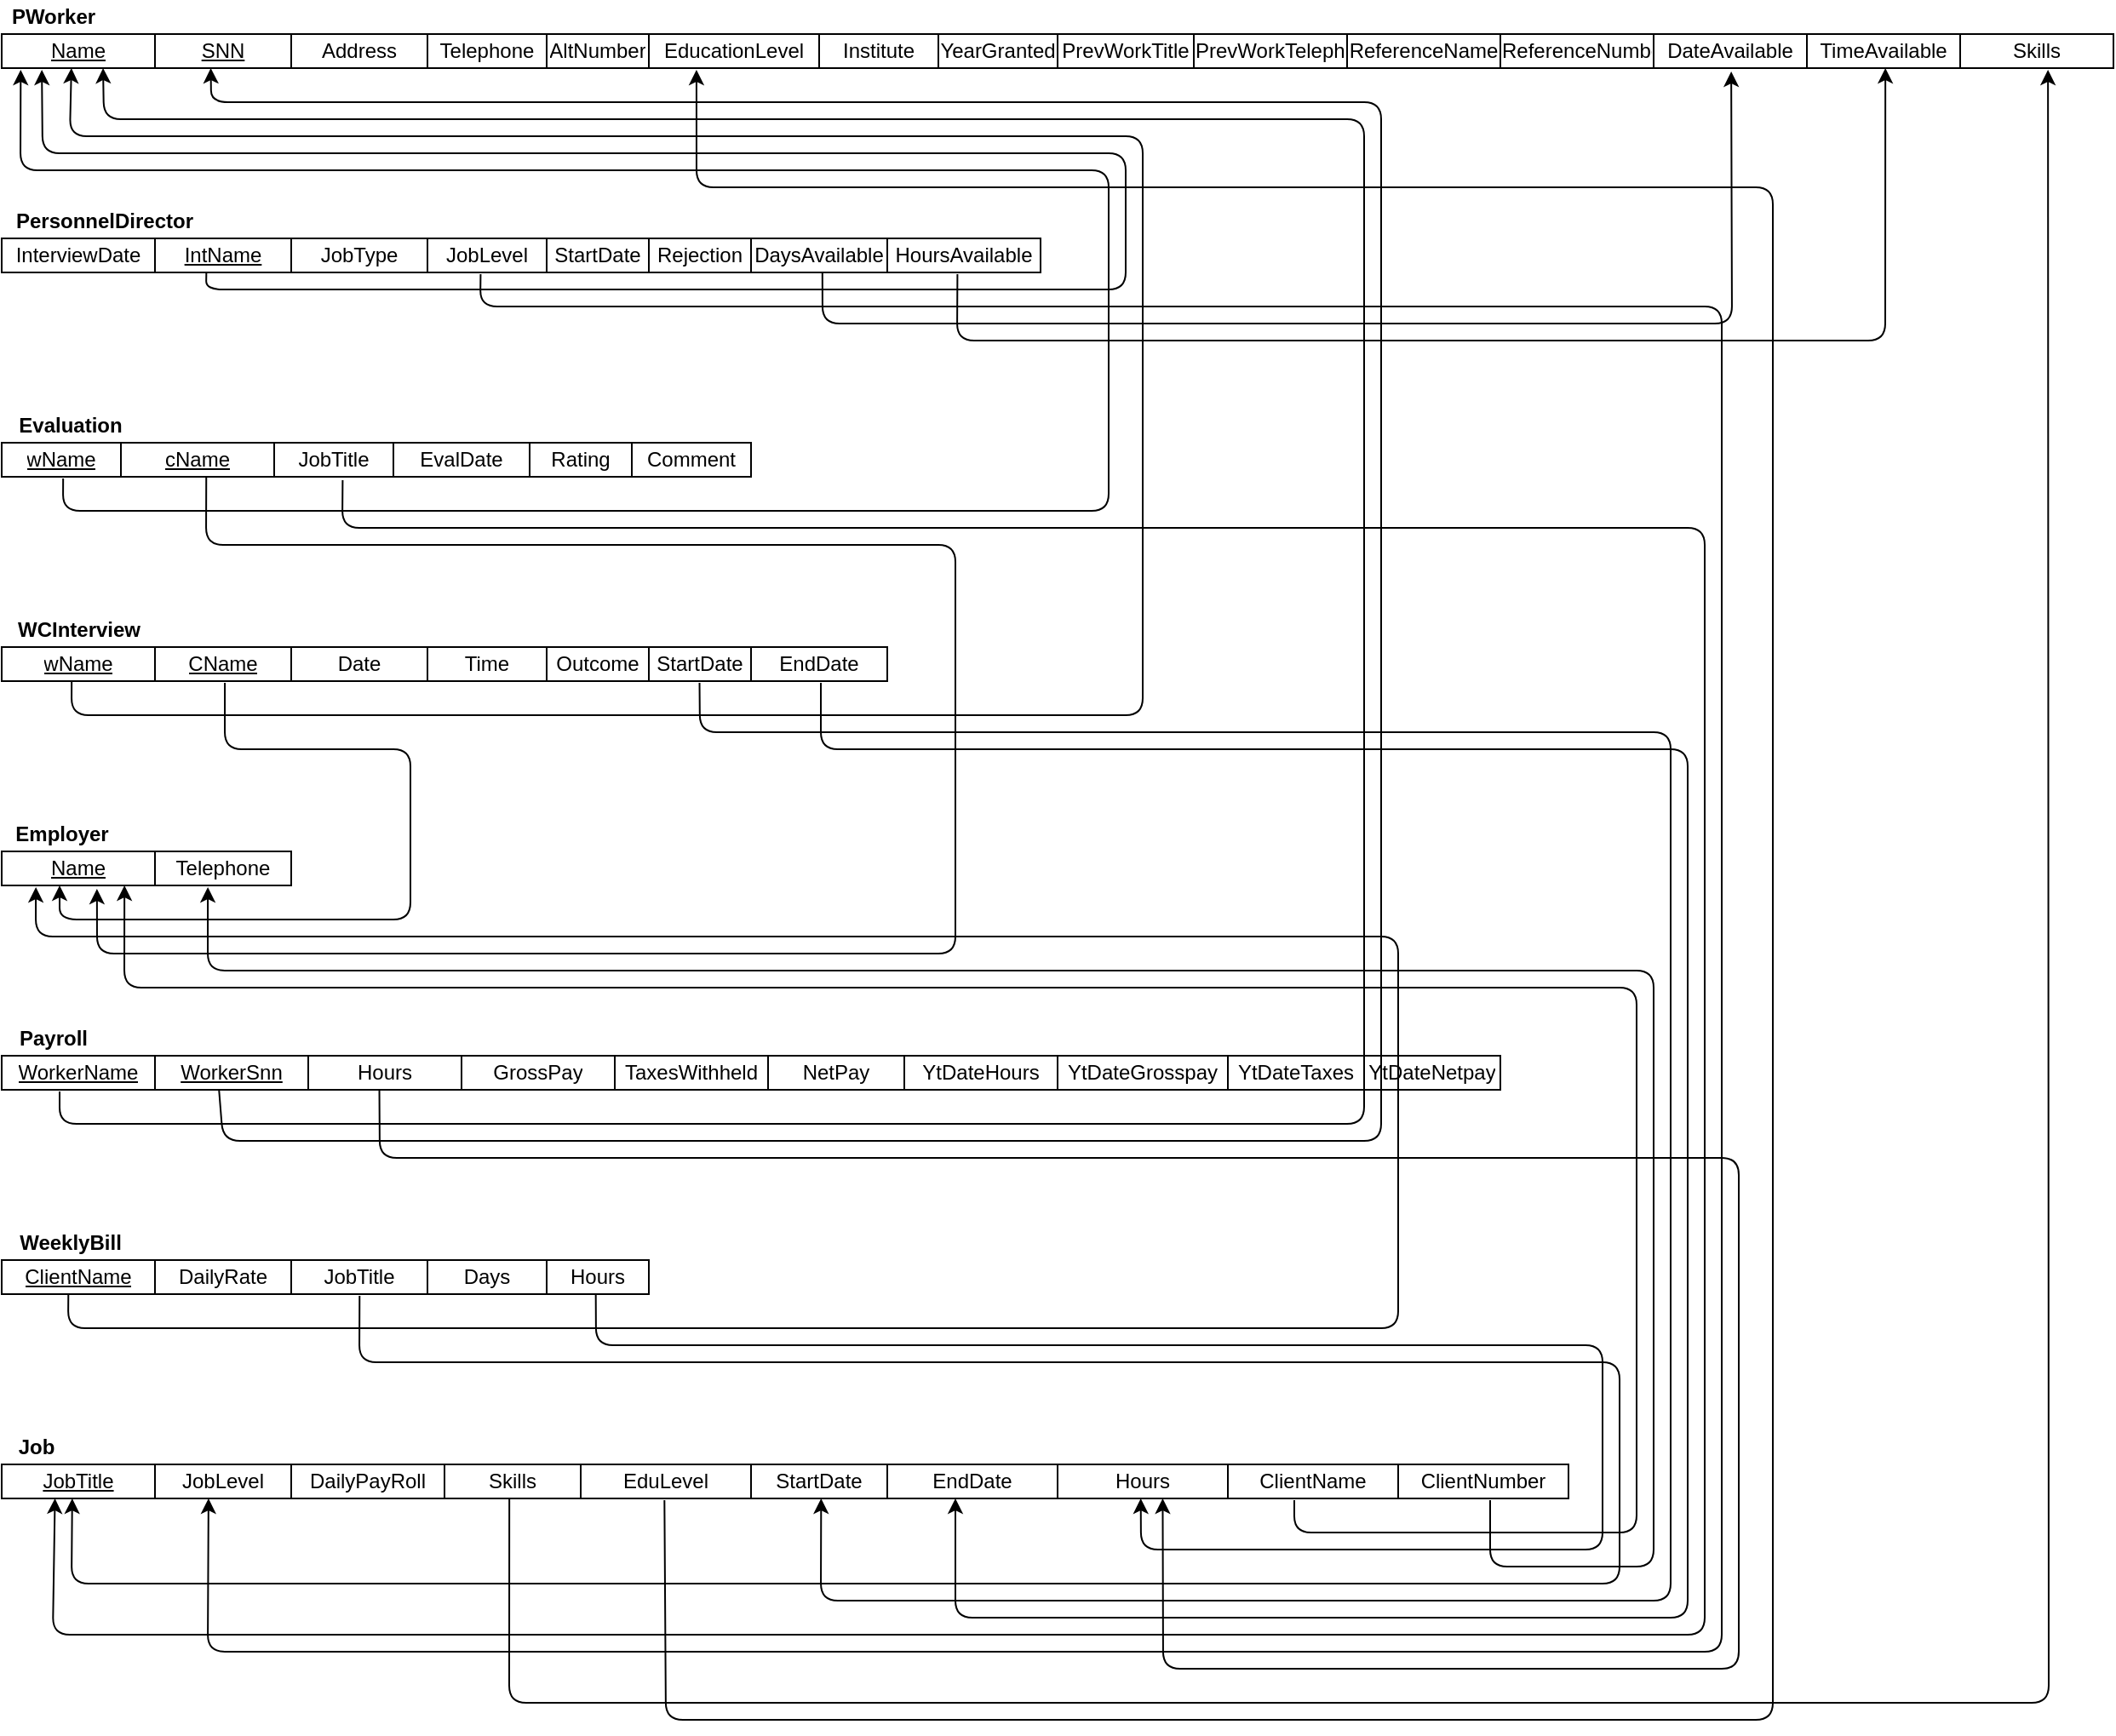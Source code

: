 <mxfile version="13.7.9" type="device"><diagram id="L5hkde3J71BKvoYtPWV_" name="Page-1"><mxGraphModel dx="1086" dy="846" grid="1" gridSize="10" guides="1" tooltips="1" connect="1" arrows="1" fold="1" page="1" pageScale="1" pageWidth="850" pageHeight="1100" math="0" shadow="0"><root><mxCell id="0"/><mxCell id="1" parent="0"/><mxCell id="-A7oI7S9qnTFjxZbA6Cp-208" value="&lt;b&gt;PersonnelDirector&lt;/b&gt;" style="text;html=1;resizable=0;autosize=1;align=center;verticalAlign=middle;points=[];fillColor=none;strokeColor=none;rounded=0;" parent="1" vertex="1"><mxGeometry y="140" width="120" height="20" as="geometry"/></mxCell><mxCell id="-A7oI7S9qnTFjxZbA6Cp-209" value="" style="shape=table;html=1;whiteSpace=wrap;startSize=0;container=1;collapsible=0;childLayout=tableLayout;" parent="1" vertex="1"><mxGeometry y="40" width="1240" height="20" as="geometry"/></mxCell><mxCell id="-A7oI7S9qnTFjxZbA6Cp-210" value="" style="shape=partialRectangle;html=1;whiteSpace=wrap;collapsible=0;dropTarget=0;pointerEvents=0;fillColor=none;top=0;left=0;bottom=0;right=0;points=[[0,0.5],[1,0.5]];portConstraint=eastwest;" parent="-A7oI7S9qnTFjxZbA6Cp-209" vertex="1"><mxGeometry width="1240" height="20" as="geometry"/></mxCell><mxCell id="-A7oI7S9qnTFjxZbA6Cp-211" value="&lt;u&gt;Name&lt;/u&gt;" style="shape=partialRectangle;html=1;whiteSpace=wrap;connectable=0;fillColor=none;top=0;left=0;bottom=0;right=0;overflow=hidden;" parent="-A7oI7S9qnTFjxZbA6Cp-210" vertex="1"><mxGeometry width="90" height="20" as="geometry"/></mxCell><mxCell id="-A7oI7S9qnTFjxZbA6Cp-212" value="&lt;u&gt;SNN&lt;/u&gt;" style="shape=partialRectangle;html=1;whiteSpace=wrap;connectable=0;fillColor=none;top=0;left=0;bottom=0;right=0;overflow=hidden;" parent="-A7oI7S9qnTFjxZbA6Cp-210" vertex="1"><mxGeometry x="90" width="80" height="20" as="geometry"/></mxCell><mxCell id="-A7oI7S9qnTFjxZbA6Cp-213" value="Address" style="shape=partialRectangle;html=1;whiteSpace=wrap;connectable=0;fillColor=none;top=0;left=0;bottom=0;right=0;overflow=hidden;" parent="-A7oI7S9qnTFjxZbA6Cp-210" vertex="1"><mxGeometry x="170" width="80" height="20" as="geometry"/></mxCell><mxCell id="-A7oI7S9qnTFjxZbA6Cp-214" value="Telephone" style="shape=partialRectangle;html=1;whiteSpace=wrap;connectable=0;fillColor=none;top=0;left=0;bottom=0;right=0;overflow=hidden;" parent="-A7oI7S9qnTFjxZbA6Cp-210" vertex="1"><mxGeometry x="250" width="70" height="20" as="geometry"/></mxCell><mxCell id="-A7oI7S9qnTFjxZbA6Cp-215" value="AltNumber" style="shape=partialRectangle;html=1;whiteSpace=wrap;connectable=0;fillColor=none;top=0;left=0;bottom=0;right=0;overflow=hidden;" parent="-A7oI7S9qnTFjxZbA6Cp-210" vertex="1"><mxGeometry x="320" width="60" height="20" as="geometry"/></mxCell><mxCell id="-A7oI7S9qnTFjxZbA6Cp-216" value="EducationLevel" style="shape=partialRectangle;html=1;whiteSpace=wrap;connectable=0;fillColor=none;top=0;left=0;bottom=0;right=0;overflow=hidden;" parent="-A7oI7S9qnTFjxZbA6Cp-210" vertex="1"><mxGeometry x="380" width="100" height="20" as="geometry"/></mxCell><mxCell id="-A7oI7S9qnTFjxZbA6Cp-217" value="Institute" style="shape=partialRectangle;html=1;whiteSpace=wrap;connectable=0;fillColor=none;top=0;left=0;bottom=0;right=0;overflow=hidden;" parent="-A7oI7S9qnTFjxZbA6Cp-210" vertex="1"><mxGeometry x="480" width="70" height="20" as="geometry"/></mxCell><mxCell id="-A7oI7S9qnTFjxZbA6Cp-218" value="YearGranted" style="shape=partialRectangle;html=1;whiteSpace=wrap;connectable=0;fillColor=none;top=0;left=0;bottom=0;right=0;overflow=hidden;" parent="-A7oI7S9qnTFjxZbA6Cp-210" vertex="1"><mxGeometry x="550" width="70" height="20" as="geometry"/></mxCell><mxCell id="-A7oI7S9qnTFjxZbA6Cp-254" value="PrevWorkTitle" style="shape=partialRectangle;html=1;whiteSpace=wrap;connectable=0;fillColor=none;top=0;left=0;bottom=0;right=0;overflow=hidden;" parent="-A7oI7S9qnTFjxZbA6Cp-210" vertex="1"><mxGeometry x="620" width="80" height="20" as="geometry"/></mxCell><mxCell id="-A7oI7S9qnTFjxZbA6Cp-253" value="PrevWorkTelephone" style="shape=partialRectangle;html=1;whiteSpace=wrap;connectable=0;fillColor=none;top=0;left=0;bottom=0;right=0;overflow=hidden;" parent="-A7oI7S9qnTFjxZbA6Cp-210" vertex="1"><mxGeometry x="700" width="90" height="20" as="geometry"/></mxCell><mxCell id="-A7oI7S9qnTFjxZbA6Cp-252" value="ReferenceName" style="shape=partialRectangle;html=1;whiteSpace=wrap;connectable=0;fillColor=none;top=0;left=0;bottom=0;right=0;overflow=hidden;" parent="-A7oI7S9qnTFjxZbA6Cp-210" vertex="1"><mxGeometry x="790" width="90" height="20" as="geometry"/></mxCell><mxCell id="-A7oI7S9qnTFjxZbA6Cp-251" value="ReferenceNumber" style="shape=partialRectangle;html=1;whiteSpace=wrap;connectable=0;fillColor=none;top=0;left=0;bottom=0;right=0;overflow=hidden;" parent="-A7oI7S9qnTFjxZbA6Cp-210" vertex="1"><mxGeometry x="880" width="90" height="20" as="geometry"/></mxCell><mxCell id="-A7oI7S9qnTFjxZbA6Cp-250" value="DateAvailable" style="shape=partialRectangle;html=1;whiteSpace=wrap;connectable=0;fillColor=none;top=0;left=0;bottom=0;right=0;overflow=hidden;" parent="-A7oI7S9qnTFjxZbA6Cp-210" vertex="1"><mxGeometry x="970" width="90" height="20" as="geometry"/></mxCell><mxCell id="-A7oI7S9qnTFjxZbA6Cp-249" value="TimeAvailable" style="shape=partialRectangle;html=1;whiteSpace=wrap;connectable=0;fillColor=none;top=0;left=0;bottom=0;right=0;overflow=hidden;" parent="-A7oI7S9qnTFjxZbA6Cp-210" vertex="1"><mxGeometry x="1060" width="90" height="20" as="geometry"/></mxCell><mxCell id="-A7oI7S9qnTFjxZbA6Cp-255" value="Skills" style="shape=partialRectangle;html=1;whiteSpace=wrap;connectable=0;fillColor=none;top=0;left=0;bottom=0;right=0;overflow=hidden;" parent="-A7oI7S9qnTFjxZbA6Cp-210" vertex="1"><mxGeometry x="1150" width="90" height="20" as="geometry"/></mxCell><mxCell id="-A7oI7S9qnTFjxZbA6Cp-256" value="PWorker" style="text;html=1;resizable=0;autosize=1;align=center;verticalAlign=middle;points=[];fillColor=none;strokeColor=none;rounded=0;fontStyle=1" parent="1" vertex="1"><mxGeometry y="20" width="60" height="20" as="geometry"/></mxCell><mxCell id="-A7oI7S9qnTFjxZbA6Cp-117" value="" style="shape=table;html=1;whiteSpace=wrap;startSize=0;container=1;collapsible=0;childLayout=tableLayout;" parent="1" vertex="1"><mxGeometry y="160" width="610" height="20" as="geometry"/></mxCell><mxCell id="-A7oI7S9qnTFjxZbA6Cp-118" value="" style="shape=partialRectangle;html=1;whiteSpace=wrap;collapsible=0;dropTarget=0;pointerEvents=0;fillColor=none;top=0;left=0;bottom=0;right=0;points=[[0,0.5],[1,0.5]];portConstraint=eastwest;" parent="-A7oI7S9qnTFjxZbA6Cp-117" vertex="1"><mxGeometry width="610" height="20" as="geometry"/></mxCell><mxCell id="-A7oI7S9qnTFjxZbA6Cp-119" value="InterviewDate" style="shape=partialRectangle;html=1;whiteSpace=wrap;connectable=0;fillColor=none;top=0;left=0;bottom=0;right=0;overflow=hidden;" parent="-A7oI7S9qnTFjxZbA6Cp-118" vertex="1"><mxGeometry width="90" height="20" as="geometry"/></mxCell><mxCell id="-A7oI7S9qnTFjxZbA6Cp-120" value="&lt;u&gt;IntName&lt;/u&gt;" style="shape=partialRectangle;html=1;whiteSpace=wrap;connectable=0;fillColor=none;top=0;left=0;bottom=0;right=0;overflow=hidden;" parent="-A7oI7S9qnTFjxZbA6Cp-118" vertex="1"><mxGeometry x="90" width="80" height="20" as="geometry"/></mxCell><mxCell id="-A7oI7S9qnTFjxZbA6Cp-121" value="JobType" style="shape=partialRectangle;html=1;whiteSpace=wrap;connectable=0;fillColor=none;top=0;left=0;bottom=0;right=0;overflow=hidden;" parent="-A7oI7S9qnTFjxZbA6Cp-118" vertex="1"><mxGeometry x="170" width="80" height="20" as="geometry"/></mxCell><mxCell id="-A7oI7S9qnTFjxZbA6Cp-122" value="JobLevel" style="shape=partialRectangle;html=1;whiteSpace=wrap;connectable=0;fillColor=none;top=0;left=0;bottom=0;right=0;overflow=hidden;" parent="-A7oI7S9qnTFjxZbA6Cp-118" vertex="1"><mxGeometry x="250" width="70" height="20" as="geometry"/></mxCell><mxCell id="-A7oI7S9qnTFjxZbA6Cp-123" value="StartDate" style="shape=partialRectangle;html=1;whiteSpace=wrap;connectable=0;fillColor=none;top=0;left=0;bottom=0;right=0;overflow=hidden;" parent="-A7oI7S9qnTFjxZbA6Cp-118" vertex="1"><mxGeometry x="320" width="60" height="20" as="geometry"/></mxCell><mxCell id="-A7oI7S9qnTFjxZbA6Cp-124" value="Rejection" style="shape=partialRectangle;html=1;whiteSpace=wrap;connectable=0;fillColor=none;top=0;left=0;bottom=0;right=0;overflow=hidden;" parent="-A7oI7S9qnTFjxZbA6Cp-118" vertex="1"><mxGeometry x="380" width="60" height="20" as="geometry"/></mxCell><mxCell id="-A7oI7S9qnTFjxZbA6Cp-125" value="DaysAvailable" style="shape=partialRectangle;html=1;whiteSpace=wrap;connectable=0;fillColor=none;top=0;left=0;bottom=0;right=0;overflow=hidden;" parent="-A7oI7S9qnTFjxZbA6Cp-118" vertex="1"><mxGeometry x="440" width="80" height="20" as="geometry"/></mxCell><mxCell id="-A7oI7S9qnTFjxZbA6Cp-126" value="HoursAvailable" style="shape=partialRectangle;html=1;whiteSpace=wrap;connectable=0;fillColor=none;top=0;left=0;bottom=0;right=0;overflow=hidden;" parent="-A7oI7S9qnTFjxZbA6Cp-118" vertex="1"><mxGeometry x="520" width="90" height="20" as="geometry"/></mxCell><mxCell id="-A7oI7S9qnTFjxZbA6Cp-229" value="" style="shape=table;html=1;whiteSpace=wrap;startSize=0;container=1;collapsible=0;childLayout=tableLayout;" parent="1" vertex="1"><mxGeometry y="400" width="520" height="20" as="geometry"/></mxCell><mxCell id="-A7oI7S9qnTFjxZbA6Cp-230" value="" style="shape=partialRectangle;html=1;whiteSpace=wrap;collapsible=0;dropTarget=0;pointerEvents=0;fillColor=none;top=0;left=0;bottom=0;right=0;points=[[0,0.5],[1,0.5]];portConstraint=eastwest;" parent="-A7oI7S9qnTFjxZbA6Cp-229" vertex="1"><mxGeometry width="520" height="20" as="geometry"/></mxCell><mxCell id="-A7oI7S9qnTFjxZbA6Cp-231" value="&lt;u&gt;wName&lt;/u&gt;" style="shape=partialRectangle;html=1;whiteSpace=wrap;connectable=0;fillColor=none;top=0;left=0;bottom=0;right=0;overflow=hidden;" parent="-A7oI7S9qnTFjxZbA6Cp-230" vertex="1"><mxGeometry width="90" height="20" as="geometry"/></mxCell><mxCell id="-A7oI7S9qnTFjxZbA6Cp-232" value="&lt;u&gt;CName&lt;/u&gt;" style="shape=partialRectangle;html=1;whiteSpace=wrap;connectable=0;fillColor=none;top=0;left=0;bottom=0;right=0;overflow=hidden;" parent="-A7oI7S9qnTFjxZbA6Cp-230" vertex="1"><mxGeometry x="90" width="80" height="20" as="geometry"/></mxCell><mxCell id="-A7oI7S9qnTFjxZbA6Cp-233" value="Date" style="shape=partialRectangle;html=1;whiteSpace=wrap;connectable=0;fillColor=none;top=0;left=0;bottom=0;right=0;overflow=hidden;" parent="-A7oI7S9qnTFjxZbA6Cp-230" vertex="1"><mxGeometry x="170" width="80" height="20" as="geometry"/></mxCell><mxCell id="-A7oI7S9qnTFjxZbA6Cp-234" value="Time" style="shape=partialRectangle;html=1;whiteSpace=wrap;connectable=0;fillColor=none;top=0;left=0;bottom=0;right=0;overflow=hidden;" parent="-A7oI7S9qnTFjxZbA6Cp-230" vertex="1"><mxGeometry x="250" width="70" height="20" as="geometry"/></mxCell><mxCell id="-A7oI7S9qnTFjxZbA6Cp-235" value="Outcome" style="shape=partialRectangle;html=1;whiteSpace=wrap;connectable=0;fillColor=none;top=0;left=0;bottom=0;right=0;overflow=hidden;" parent="-A7oI7S9qnTFjxZbA6Cp-230" vertex="1"><mxGeometry x="320" width="60" height="20" as="geometry"/></mxCell><mxCell id="-A7oI7S9qnTFjxZbA6Cp-236" value="StartDate" style="shape=partialRectangle;html=1;whiteSpace=wrap;connectable=0;fillColor=none;top=0;left=0;bottom=0;right=0;overflow=hidden;" parent="-A7oI7S9qnTFjxZbA6Cp-230" vertex="1"><mxGeometry x="380" width="60" height="20" as="geometry"/></mxCell><mxCell id="-A7oI7S9qnTFjxZbA6Cp-237" value="EndDate" style="shape=partialRectangle;html=1;whiteSpace=wrap;connectable=0;fillColor=none;top=0;left=0;bottom=0;right=0;overflow=hidden;" parent="-A7oI7S9qnTFjxZbA6Cp-230" vertex="1"><mxGeometry x="440" width="80" height="20" as="geometry"/></mxCell><mxCell id="-A7oI7S9qnTFjxZbA6Cp-219" value="" style="shape=table;html=1;whiteSpace=wrap;startSize=0;container=1;collapsible=0;childLayout=tableLayout;" parent="1" vertex="1"><mxGeometry y="520" width="170" height="20" as="geometry"/></mxCell><mxCell id="-A7oI7S9qnTFjxZbA6Cp-220" value="" style="shape=partialRectangle;html=1;whiteSpace=wrap;collapsible=0;dropTarget=0;pointerEvents=0;fillColor=none;top=0;left=0;bottom=0;right=0;points=[[0,0.5],[1,0.5]];portConstraint=eastwest;" parent="-A7oI7S9qnTFjxZbA6Cp-219" vertex="1"><mxGeometry width="170" height="20" as="geometry"/></mxCell><mxCell id="-A7oI7S9qnTFjxZbA6Cp-221" value="&lt;u&gt;Name&lt;/u&gt;" style="shape=partialRectangle;html=1;whiteSpace=wrap;connectable=0;fillColor=none;top=0;left=0;bottom=0;right=0;overflow=hidden;" parent="-A7oI7S9qnTFjxZbA6Cp-220" vertex="1"><mxGeometry width="90" height="20" as="geometry"/></mxCell><mxCell id="-A7oI7S9qnTFjxZbA6Cp-222" value="Telephone" style="shape=partialRectangle;html=1;whiteSpace=wrap;connectable=0;fillColor=none;top=0;left=0;bottom=0;right=0;overflow=hidden;" parent="-A7oI7S9qnTFjxZbA6Cp-220" vertex="1"><mxGeometry x="90" width="80" height="20" as="geometry"/></mxCell><mxCell id="-A7oI7S9qnTFjxZbA6Cp-267" value="" style="shape=table;html=1;whiteSpace=wrap;startSize=0;container=1;collapsible=0;childLayout=tableLayout;" parent="1" vertex="1"><mxGeometry y="760" width="380" height="20" as="geometry"/></mxCell><mxCell id="-A7oI7S9qnTFjxZbA6Cp-268" value="" style="shape=partialRectangle;html=1;whiteSpace=wrap;collapsible=0;dropTarget=0;pointerEvents=0;fillColor=none;top=0;left=0;bottom=0;right=0;points=[[0,0.5],[1,0.5]];portConstraint=eastwest;" parent="-A7oI7S9qnTFjxZbA6Cp-267" vertex="1"><mxGeometry width="380" height="20" as="geometry"/></mxCell><mxCell id="-A7oI7S9qnTFjxZbA6Cp-269" value="&lt;u&gt;ClientName&lt;/u&gt;" style="shape=partialRectangle;html=1;whiteSpace=wrap;connectable=0;fillColor=none;top=0;left=0;bottom=0;right=0;overflow=hidden;" parent="-A7oI7S9qnTFjxZbA6Cp-268" vertex="1"><mxGeometry width="90" height="20" as="geometry"/></mxCell><mxCell id="-A7oI7S9qnTFjxZbA6Cp-270" value="DailyRate" style="shape=partialRectangle;html=1;whiteSpace=wrap;connectable=0;fillColor=none;top=0;left=0;bottom=0;right=0;overflow=hidden;" parent="-A7oI7S9qnTFjxZbA6Cp-268" vertex="1"><mxGeometry x="90" width="80" height="20" as="geometry"/></mxCell><mxCell id="-A7oI7S9qnTFjxZbA6Cp-271" value="JobTitle" style="shape=partialRectangle;html=1;whiteSpace=wrap;connectable=0;fillColor=none;top=0;left=0;bottom=0;right=0;overflow=hidden;" parent="-A7oI7S9qnTFjxZbA6Cp-268" vertex="1"><mxGeometry x="170" width="80" height="20" as="geometry"/></mxCell><mxCell id="-A7oI7S9qnTFjxZbA6Cp-272" value="Days" style="shape=partialRectangle;html=1;whiteSpace=wrap;connectable=0;fillColor=none;top=0;left=0;bottom=0;right=0;overflow=hidden;" parent="-A7oI7S9qnTFjxZbA6Cp-268" vertex="1"><mxGeometry x="250" width="70" height="20" as="geometry"/></mxCell><mxCell id="-A7oI7S9qnTFjxZbA6Cp-273" value="Hours" style="shape=partialRectangle;html=1;whiteSpace=wrap;connectable=0;fillColor=none;top=0;left=0;bottom=0;right=0;overflow=hidden;" parent="-A7oI7S9qnTFjxZbA6Cp-268" vertex="1"><mxGeometry x="320" width="60" height="20" as="geometry"/></mxCell><mxCell id="-A7oI7S9qnTFjxZbA6Cp-239" value="" style="shape=table;html=1;whiteSpace=wrap;startSize=0;container=1;collapsible=0;childLayout=tableLayout;" parent="1" vertex="1"><mxGeometry y="280" width="440" height="20" as="geometry"/></mxCell><mxCell id="-A7oI7S9qnTFjxZbA6Cp-240" value="" style="shape=partialRectangle;html=1;whiteSpace=wrap;collapsible=0;dropTarget=0;pointerEvents=0;fillColor=none;top=0;left=0;bottom=0;right=0;points=[[0,0.5],[1,0.5]];portConstraint=eastwest;" parent="-A7oI7S9qnTFjxZbA6Cp-239" vertex="1"><mxGeometry width="440" height="20" as="geometry"/></mxCell><mxCell id="-A7oI7S9qnTFjxZbA6Cp-241" value="&lt;u&gt;wName&lt;/u&gt;" style="shape=partialRectangle;html=1;whiteSpace=wrap;connectable=0;fillColor=none;top=0;left=0;bottom=0;right=0;overflow=hidden;" parent="-A7oI7S9qnTFjxZbA6Cp-240" vertex="1"><mxGeometry width="70" height="20" as="geometry"/></mxCell><mxCell id="-A7oI7S9qnTFjxZbA6Cp-242" value="&lt;u&gt;cName&lt;/u&gt;" style="shape=partialRectangle;html=1;whiteSpace=wrap;connectable=0;fillColor=none;top=0;left=0;bottom=0;right=0;overflow=hidden;" parent="-A7oI7S9qnTFjxZbA6Cp-240" vertex="1"><mxGeometry x="70" width="90" height="20" as="geometry"/></mxCell><mxCell id="-A7oI7S9qnTFjxZbA6Cp-243" value="JobTitle" style="shape=partialRectangle;html=1;whiteSpace=wrap;connectable=0;fillColor=none;top=0;left=0;bottom=0;right=0;overflow=hidden;" parent="-A7oI7S9qnTFjxZbA6Cp-240" vertex="1"><mxGeometry x="160" width="70" height="20" as="geometry"/></mxCell><mxCell id="-A7oI7S9qnTFjxZbA6Cp-244" value="EvalDate" style="shape=partialRectangle;html=1;whiteSpace=wrap;connectable=0;fillColor=none;top=0;left=0;bottom=0;right=0;overflow=hidden;" parent="-A7oI7S9qnTFjxZbA6Cp-240" vertex="1"><mxGeometry x="230" width="80" height="20" as="geometry"/></mxCell><mxCell id="-A7oI7S9qnTFjxZbA6Cp-245" value="Rating" style="shape=partialRectangle;html=1;whiteSpace=wrap;connectable=0;fillColor=none;top=0;left=0;bottom=0;right=0;overflow=hidden;" parent="-A7oI7S9qnTFjxZbA6Cp-240" vertex="1"><mxGeometry x="310" width="60" height="20" as="geometry"/></mxCell><mxCell id="-A7oI7S9qnTFjxZbA6Cp-246" value="Comment" style="shape=partialRectangle;html=1;whiteSpace=wrap;connectable=0;fillColor=none;top=0;left=0;bottom=0;right=0;overflow=hidden;" parent="-A7oI7S9qnTFjxZbA6Cp-240" vertex="1"><mxGeometry x="370" width="70" height="20" as="geometry"/></mxCell><mxCell id="-A7oI7S9qnTFjxZbA6Cp-287" value="Evaluation" style="text;html=1;resizable=0;autosize=1;align=center;verticalAlign=middle;points=[];fillColor=none;strokeColor=none;rounded=0;fontStyle=1" parent="1" vertex="1"><mxGeometry y="260" width="80" height="20" as="geometry"/></mxCell><mxCell id="-A7oI7S9qnTFjxZbA6Cp-288" value="WCInterview" style="text;html=1;resizable=0;autosize=1;align=center;verticalAlign=middle;points=[];fillColor=none;strokeColor=none;rounded=0;fontStyle=1" parent="1" vertex="1"><mxGeometry y="380" width="90" height="20" as="geometry"/></mxCell><mxCell id="-A7oI7S9qnTFjxZbA6Cp-289" value="Employer" style="text;html=1;resizable=0;autosize=1;align=center;verticalAlign=middle;points=[];fillColor=none;strokeColor=none;rounded=0;fontStyle=1" parent="1" vertex="1"><mxGeometry y="500" width="70" height="20" as="geometry"/></mxCell><mxCell id="Zxlt9jPP6zTQ5ddhekvU-1" value="" style="shape=table;html=1;whiteSpace=wrap;startSize=0;container=1;collapsible=0;childLayout=tableLayout;" parent="1" vertex="1"><mxGeometry y="880" width="920" height="20" as="geometry"/></mxCell><mxCell id="Zxlt9jPP6zTQ5ddhekvU-2" value="" style="shape=partialRectangle;html=1;whiteSpace=wrap;collapsible=0;dropTarget=0;pointerEvents=0;fillColor=none;top=0;left=0;bottom=0;right=0;points=[[0,0.5],[1,0.5]];portConstraint=eastwest;" parent="Zxlt9jPP6zTQ5ddhekvU-1" vertex="1"><mxGeometry width="920" height="20" as="geometry"/></mxCell><mxCell id="Zxlt9jPP6zTQ5ddhekvU-3" value="&lt;u&gt;JobTitle&lt;/u&gt;" style="shape=partialRectangle;html=1;whiteSpace=wrap;connectable=0;fillColor=none;top=0;left=0;bottom=0;right=0;overflow=hidden;" parent="Zxlt9jPP6zTQ5ddhekvU-2" vertex="1"><mxGeometry width="90" height="20" as="geometry"/></mxCell><mxCell id="Zxlt9jPP6zTQ5ddhekvU-4" value="JobLevel" style="shape=partialRectangle;html=1;whiteSpace=wrap;connectable=0;fillColor=none;top=0;left=0;bottom=0;right=0;overflow=hidden;" parent="Zxlt9jPP6zTQ5ddhekvU-2" vertex="1"><mxGeometry x="90" width="80" height="20" as="geometry"/></mxCell><mxCell id="Zxlt9jPP6zTQ5ddhekvU-5" value="DailyPayRoll" style="shape=partialRectangle;html=1;whiteSpace=wrap;connectable=0;fillColor=none;top=0;left=0;bottom=0;right=0;overflow=hidden;" parent="Zxlt9jPP6zTQ5ddhekvU-2" vertex="1"><mxGeometry x="170" width="90" height="20" as="geometry"/></mxCell><mxCell id="Zxlt9jPP6zTQ5ddhekvU-6" value="Skills" style="shape=partialRectangle;html=1;whiteSpace=wrap;connectable=0;fillColor=none;top=0;left=0;bottom=0;right=0;overflow=hidden;" parent="Zxlt9jPP6zTQ5ddhekvU-2" vertex="1"><mxGeometry x="260" width="80" height="20" as="geometry"/></mxCell><mxCell id="Zxlt9jPP6zTQ5ddhekvU-7" value="EduLevel" style="shape=partialRectangle;html=1;whiteSpace=wrap;connectable=0;fillColor=none;top=0;left=0;bottom=0;right=0;overflow=hidden;" parent="Zxlt9jPP6zTQ5ddhekvU-2" vertex="1"><mxGeometry x="340" width="100" height="20" as="geometry"/></mxCell><mxCell id="Zxlt9jPP6zTQ5ddhekvU-8" value="StartDate" style="shape=partialRectangle;html=1;whiteSpace=wrap;connectable=0;fillColor=none;top=0;left=0;bottom=0;right=0;overflow=hidden;" parent="Zxlt9jPP6zTQ5ddhekvU-2" vertex="1"><mxGeometry x="440" width="80" height="20" as="geometry"/></mxCell><mxCell id="Zxlt9jPP6zTQ5ddhekvU-9" value="EndDate" style="shape=partialRectangle;html=1;whiteSpace=wrap;connectable=0;fillColor=none;top=0;left=0;bottom=0;right=0;overflow=hidden;" parent="Zxlt9jPP6zTQ5ddhekvU-2" vertex="1"><mxGeometry x="520" width="100" height="20" as="geometry"/></mxCell><mxCell id="Zxlt9jPP6zTQ5ddhekvU-10" value="Hours" style="shape=partialRectangle;html=1;whiteSpace=wrap;connectable=0;fillColor=none;top=0;left=0;bottom=0;right=0;overflow=hidden;" parent="Zxlt9jPP6zTQ5ddhekvU-2" vertex="1"><mxGeometry x="620" width="100" height="20" as="geometry"/></mxCell><mxCell id="Zxlt9jPP6zTQ5ddhekvU-11" value="ClientName" style="shape=partialRectangle;html=1;whiteSpace=wrap;connectable=0;fillColor=none;top=0;left=0;bottom=0;right=0;overflow=hidden;" parent="Zxlt9jPP6zTQ5ddhekvU-2" vertex="1"><mxGeometry x="720" width="100" height="20" as="geometry"/></mxCell><mxCell id="Zxlt9jPP6zTQ5ddhekvU-12" value="ClientNumber" style="shape=partialRectangle;html=1;whiteSpace=wrap;connectable=0;fillColor=none;top=0;left=0;bottom=0;right=0;overflow=hidden;" parent="Zxlt9jPP6zTQ5ddhekvU-2" vertex="1"><mxGeometry x="820" width="100" height="20" as="geometry"/></mxCell><mxCell id="-A7oI7S9qnTFjxZbA6Cp-277" value="" style="shape=table;html=1;whiteSpace=wrap;startSize=0;container=1;collapsible=0;childLayout=tableLayout;" parent="1" vertex="1"><mxGeometry y="640" width="880" height="20" as="geometry"/></mxCell><mxCell id="-A7oI7S9qnTFjxZbA6Cp-278" value="" style="shape=partialRectangle;html=1;whiteSpace=wrap;collapsible=0;dropTarget=0;pointerEvents=0;fillColor=none;top=0;left=0;bottom=0;right=0;points=[[0,0.5],[1,0.5]];portConstraint=eastwest;" parent="-A7oI7S9qnTFjxZbA6Cp-277" vertex="1"><mxGeometry width="880" height="20" as="geometry"/></mxCell><mxCell id="tYYjxcMTBZBogD29F7cN-1" value="&lt;u&gt;WorkerName&lt;/u&gt;" style="shape=partialRectangle;html=1;whiteSpace=wrap;connectable=0;fillColor=none;top=0;left=0;bottom=0;right=0;overflow=hidden;" vertex="1" parent="-A7oI7S9qnTFjxZbA6Cp-278"><mxGeometry width="90" height="20" as="geometry"/></mxCell><mxCell id="jd7WEitHpm6wcWsDJ2BI-1" value="&lt;u&gt;WorkerSnn&lt;/u&gt;" style="shape=partialRectangle;html=1;whiteSpace=wrap;connectable=0;fillColor=none;top=0;left=0;bottom=0;right=0;overflow=hidden;" parent="-A7oI7S9qnTFjxZbA6Cp-278" vertex="1"><mxGeometry x="90" width="90" height="20" as="geometry"/></mxCell><mxCell id="GhCIKmwZGLKDSB-8G6B4-1" value="Hours" style="shape=partialRectangle;html=1;whiteSpace=wrap;connectable=0;fillColor=none;top=0;left=0;bottom=0;right=0;overflow=hidden;" parent="-A7oI7S9qnTFjxZbA6Cp-278" vertex="1"><mxGeometry x="180" width="90" height="20" as="geometry"/></mxCell><mxCell id="nJzP1zKjjjzPQGh9pVam-13" value="GrossPay" style="shape=partialRectangle;html=1;whiteSpace=wrap;connectable=0;fillColor=none;top=0;left=0;bottom=0;right=0;overflow=hidden;" parent="-A7oI7S9qnTFjxZbA6Cp-278" vertex="1"><mxGeometry x="270" width="90" height="20" as="geometry"/></mxCell><mxCell id="-A7oI7S9qnTFjxZbA6Cp-279" value="TaxesWithheld" style="shape=partialRectangle;html=1;whiteSpace=wrap;connectable=0;fillColor=none;top=0;left=0;bottom=0;right=0;overflow=hidden;" parent="-A7oI7S9qnTFjxZbA6Cp-278" vertex="1"><mxGeometry x="360" width="90" height="20" as="geometry"/></mxCell><mxCell id="-A7oI7S9qnTFjxZbA6Cp-280" value="NetPay" style="shape=partialRectangle;html=1;whiteSpace=wrap;connectable=0;fillColor=none;top=0;left=0;bottom=0;right=0;overflow=hidden;" parent="-A7oI7S9qnTFjxZbA6Cp-278" vertex="1"><mxGeometry x="450" width="80" height="20" as="geometry"/></mxCell><mxCell id="-A7oI7S9qnTFjxZbA6Cp-281" value="YtDateHours" style="shape=partialRectangle;html=1;whiteSpace=wrap;connectable=0;fillColor=none;top=0;left=0;bottom=0;right=0;overflow=hidden;" parent="-A7oI7S9qnTFjxZbA6Cp-278" vertex="1"><mxGeometry x="530" width="90" height="20" as="geometry"/></mxCell><mxCell id="-A7oI7S9qnTFjxZbA6Cp-282" value="YtDateGrosspay" style="shape=partialRectangle;html=1;whiteSpace=wrap;connectable=0;fillColor=none;top=0;left=0;bottom=0;right=0;overflow=hidden;" parent="-A7oI7S9qnTFjxZbA6Cp-278" vertex="1"><mxGeometry x="620" width="100" height="20" as="geometry"/></mxCell><mxCell id="-A7oI7S9qnTFjxZbA6Cp-283" value="YtDateTaxes" style="shape=partialRectangle;html=1;whiteSpace=wrap;connectable=0;fillColor=none;top=0;left=0;bottom=0;right=0;overflow=hidden;" parent="-A7oI7S9qnTFjxZbA6Cp-278" vertex="1"><mxGeometry x="720" width="80" height="20" as="geometry"/></mxCell><mxCell id="-A7oI7S9qnTFjxZbA6Cp-284" value="YtDateNetpay" style="shape=partialRectangle;html=1;whiteSpace=wrap;connectable=0;fillColor=none;top=0;left=0;bottom=0;right=0;overflow=hidden;" parent="-A7oI7S9qnTFjxZbA6Cp-278" vertex="1"><mxGeometry x="800" width="80" height="20" as="geometry"/></mxCell><mxCell id="Zxlt9jPP6zTQ5ddhekvU-13" value="WeeklyBill" style="text;html=1;resizable=0;autosize=1;align=center;verticalAlign=middle;points=[];fillColor=none;strokeColor=none;rounded=0;fontStyle=1" parent="1" vertex="1"><mxGeometry y="740" width="80" height="20" as="geometry"/></mxCell><mxCell id="Zxlt9jPP6zTQ5ddhekvU-14" value="Job" style="text;html=1;resizable=0;autosize=1;align=center;verticalAlign=middle;points=[];fillColor=none;strokeColor=none;rounded=0;fontStyle=1" parent="1" vertex="1"><mxGeometry y="860" width="40" height="20" as="geometry"/></mxCell><mxCell id="Zxlt9jPP6zTQ5ddhekvU-15" value="Payroll" style="text;html=1;resizable=0;autosize=1;align=center;verticalAlign=middle;points=[];fillColor=none;strokeColor=none;rounded=0;fontStyle=1" parent="1" vertex="1"><mxGeometry y="620" width="60" height="20" as="geometry"/></mxCell><mxCell id="nJzP1zKjjjzPQGh9pVam-3" value="" style="endArrow=classic;html=1;exitX=0.082;exitY=1.05;exitDx=0;exitDy=0;exitPerimeter=0;entryX=0.009;entryY=1.05;entryDx=0;entryDy=0;entryPerimeter=0;" parent="1" source="-A7oI7S9qnTFjxZbA6Cp-240" target="-A7oI7S9qnTFjxZbA6Cp-210" edge="1"><mxGeometry width="50" height="50" relative="1" as="geometry"><mxPoint x="450" y="460" as="sourcePoint"/><mxPoint x="500" y="410" as="targetPoint"/><Array as="points"><mxPoint x="36" y="320"/><mxPoint x="650" y="320"/><mxPoint x="650" y="120"/><mxPoint x="11" y="120"/></Array></mxGeometry></mxCell><mxCell id="nJzP1zKjjjzPQGh9pVam-4" value="" style="endArrow=classic;html=1;exitX=0.197;exitY=1;exitDx=0;exitDy=0;exitPerimeter=0;entryX=0.019;entryY=1.05;entryDx=0;entryDy=0;entryPerimeter=0;" parent="1" source="-A7oI7S9qnTFjxZbA6Cp-118" target="-A7oI7S9qnTFjxZbA6Cp-210" edge="1"><mxGeometry width="50" height="50" relative="1" as="geometry"><mxPoint x="450" y="460" as="sourcePoint"/><mxPoint x="500" y="410" as="targetPoint"/><Array as="points"><mxPoint x="120" y="190"/><mxPoint x="660" y="190"/><mxPoint x="660" y="110"/><mxPoint x="24" y="110"/></Array></mxGeometry></mxCell><mxCell id="nJzP1zKjjjzPQGh9pVam-5" value="" style="endArrow=classic;html=1;entryX=0.048;entryY=1;entryDx=0;entryDy=0;entryPerimeter=0;" parent="1" target="-A7oI7S9qnTFjxZbA6Cp-210" edge="1"><mxGeometry width="50" height="50" relative="1" as="geometry"><mxPoint x="34" y="661" as="sourcePoint"/><mxPoint x="90" y="70" as="targetPoint"/><Array as="points"><mxPoint x="34" y="680"/><mxPoint x="800" y="680"/><mxPoint x="800" y="90"/><mxPoint x="60" y="90"/></Array></mxGeometry></mxCell><mxCell id="nJzP1zKjjjzPQGh9pVam-6" value="" style="endArrow=classic;html=1;exitX=0.079;exitY=1;exitDx=0;exitDy=0;exitPerimeter=0;entryX=0.033;entryY=1;entryDx=0;entryDy=0;entryPerimeter=0;" parent="1" source="-A7oI7S9qnTFjxZbA6Cp-230" target="-A7oI7S9qnTFjxZbA6Cp-210" edge="1"><mxGeometry width="50" height="50" relative="1" as="geometry"><mxPoint x="450" y="460" as="sourcePoint"/><mxPoint x="500" y="410" as="targetPoint"/><Array as="points"><mxPoint x="41" y="440"/><mxPoint x="670" y="440"/><mxPoint x="670" y="100"/><mxPoint x="40" y="100"/></Array></mxGeometry></mxCell><mxCell id="nJzP1zKjjjzPQGh9pVam-7" value="" style="endArrow=classic;html=1;exitX=0.79;exitY=1;exitDx=0;exitDy=0;exitPerimeter=0;entryX=0.819;entryY=1.1;entryDx=0;entryDy=0;entryPerimeter=0;" parent="1" source="-A7oI7S9qnTFjxZbA6Cp-118" target="-A7oI7S9qnTFjxZbA6Cp-210" edge="1"><mxGeometry width="50" height="50" relative="1" as="geometry"><mxPoint x="710" y="360" as="sourcePoint"/><mxPoint x="760" y="310" as="targetPoint"/><Array as="points"><mxPoint x="482" y="210"/><mxPoint x="1016" y="210"/></Array></mxGeometry></mxCell><mxCell id="nJzP1zKjjjzPQGh9pVam-8" value="" style="endArrow=classic;html=1;exitX=0.92;exitY=1.05;exitDx=0;exitDy=0;exitPerimeter=0;entryX=0.892;entryY=1;entryDx=0;entryDy=0;entryPerimeter=0;" parent="1" source="-A7oI7S9qnTFjxZbA6Cp-118" target="-A7oI7S9qnTFjxZbA6Cp-210" edge="1"><mxGeometry width="50" height="50" relative="1" as="geometry"><mxPoint x="710" y="360" as="sourcePoint"/><mxPoint x="760" y="310" as="targetPoint"/><Array as="points"><mxPoint x="561" y="220"/><mxPoint x="1106" y="220"/></Array></mxGeometry></mxCell><mxCell id="nJzP1zKjjjzPQGh9pVam-9" value="" style="endArrow=classic;html=1;exitX=0.252;exitY=1.05;exitDx=0;exitDy=0;exitPerimeter=0;entryX=0.2;entryY=1;entryDx=0;entryDy=0;entryPerimeter=0;" parent="1" source="-A7oI7S9qnTFjxZbA6Cp-230" target="-A7oI7S9qnTFjxZbA6Cp-220" edge="1"><mxGeometry width="50" height="50" relative="1" as="geometry"><mxPoint x="370" y="360" as="sourcePoint"/><mxPoint x="420" y="310" as="targetPoint"/><Array as="points"><mxPoint x="131" y="460"/><mxPoint x="240" y="460"/><mxPoint x="240" y="560"/><mxPoint x="34" y="560"/></Array></mxGeometry></mxCell><mxCell id="nJzP1zKjjjzPQGh9pVam-10" value="" style="endArrow=classic;html=1;exitX=0.273;exitY=1;exitDx=0;exitDy=0;exitPerimeter=0;entryX=0.329;entryY=1.1;entryDx=0;entryDy=0;entryPerimeter=0;" parent="1" source="-A7oI7S9qnTFjxZbA6Cp-240" target="-A7oI7S9qnTFjxZbA6Cp-220" edge="1"><mxGeometry width="50" height="50" relative="1" as="geometry"><mxPoint x="370" y="360" as="sourcePoint"/><mxPoint x="420" y="310" as="targetPoint"/><Array as="points"><mxPoint x="120" y="340"/><mxPoint x="560" y="340"/><mxPoint x="560" y="580"/><mxPoint x="56" y="580"/></Array></mxGeometry></mxCell><mxCell id="nJzP1zKjjjzPQGh9pVam-11" value="" style="endArrow=classic;html=1;exitX=0.825;exitY=1.05;exitDx=0;exitDy=0;exitPerimeter=0;entryX=0.424;entryY=1;entryDx=0;entryDy=0;entryPerimeter=0;" parent="1" source="Zxlt9jPP6zTQ5ddhekvU-2" target="-A7oI7S9qnTFjxZbA6Cp-220" edge="1"><mxGeometry width="50" height="50" relative="1" as="geometry"><mxPoint x="500" y="660" as="sourcePoint"/><mxPoint x="550" y="610" as="targetPoint"/><Array as="points"><mxPoint x="759" y="920"/><mxPoint x="960" y="920"/><mxPoint x="960" y="600"/><mxPoint x="72" y="600"/></Array></mxGeometry></mxCell><mxCell id="nJzP1zKjjjzPQGh9pVam-12" value="" style="endArrow=classic;html=1;entryX=0.712;entryY=1.05;entryDx=0;entryDy=0;entryPerimeter=0;exitX=0.95;exitY=1.05;exitDx=0;exitDy=0;exitPerimeter=0;" parent="1" source="Zxlt9jPP6zTQ5ddhekvU-2" target="-A7oI7S9qnTFjxZbA6Cp-220" edge="1"><mxGeometry width="50" height="50" relative="1" as="geometry"><mxPoint x="500" y="660" as="sourcePoint"/><mxPoint x="550" y="610" as="targetPoint"/><Array as="points"><mxPoint x="874" y="940"/><mxPoint x="970" y="940"/><mxPoint x="970" y="590"/><mxPoint x="121" y="590"/></Array></mxGeometry></mxCell><mxCell id="nJzP1zKjjjzPQGh9pVam-14" value="" style="endArrow=classic;html=1;entryX=0.118;entryY=1.05;entryDx=0;entryDy=0;entryPerimeter=0;exitX=0.103;exitY=1;exitDx=0;exitDy=0;exitPerimeter=0;" parent="1" source="-A7oI7S9qnTFjxZbA6Cp-268" target="-A7oI7S9qnTFjxZbA6Cp-220" edge="1"><mxGeometry width="50" height="50" relative="1" as="geometry"><mxPoint x="500" y="680" as="sourcePoint"/><mxPoint x="550" y="630" as="targetPoint"/><Array as="points"><mxPoint x="39" y="800"/><mxPoint x="820" y="800"/><mxPoint x="820" y="570"/><mxPoint x="20" y="570"/></Array></mxGeometry></mxCell><mxCell id="nJzP1zKjjjzPQGh9pVam-15" value="" style="endArrow=classic;html=1;exitX=0.918;exitY=1;exitDx=0;exitDy=0;exitPerimeter=0;entryX=0.727;entryY=1;entryDx=0;entryDy=0;entryPerimeter=0;" parent="1" source="-A7oI7S9qnTFjxZbA6Cp-268" target="Zxlt9jPP6zTQ5ddhekvU-2" edge="1"><mxGeometry width="50" height="50" relative="1" as="geometry"><mxPoint x="500" y="680" as="sourcePoint"/><mxPoint x="550" y="630" as="targetPoint"/><Array as="points"><mxPoint x="349" y="810"/><mxPoint x="940" y="810"/><mxPoint x="940" y="930"/><mxPoint x="669" y="930"/></Array></mxGeometry></mxCell><mxCell id="nJzP1zKjjjzPQGh9pVam-16" value="" style="endArrow=classic;html=1;exitX=0.553;exitY=1.05;exitDx=0;exitDy=0;exitPerimeter=0;entryX=0.045;entryY=1;entryDx=0;entryDy=0;entryPerimeter=0;" parent="1" source="-A7oI7S9qnTFjxZbA6Cp-268" target="Zxlt9jPP6zTQ5ddhekvU-2" edge="1"><mxGeometry width="50" height="50" relative="1" as="geometry"><mxPoint x="500" y="680" as="sourcePoint"/><mxPoint x="550" y="630" as="targetPoint"/><Array as="points"><mxPoint x="210" y="820"/><mxPoint x="950" y="820"/><mxPoint x="950" y="950"/><mxPoint x="41" y="950"/></Array></mxGeometry></mxCell><mxCell id="nJzP1zKjjjzPQGh9pVam-17" value="" style="endArrow=classic;html=1;exitX=0.788;exitY=1.05;exitDx=0;exitDy=0;exitPerimeter=0;entryX=0.523;entryY=1;entryDx=0;entryDy=0;entryPerimeter=0;" parent="1" source="-A7oI7S9qnTFjxZbA6Cp-230" target="Zxlt9jPP6zTQ5ddhekvU-2" edge="1"><mxGeometry width="50" height="50" relative="1" as="geometry"><mxPoint x="500" y="680" as="sourcePoint"/><mxPoint x="550" y="630" as="targetPoint"/><Array as="points"><mxPoint x="410" y="450"/><mxPoint x="980" y="450"/><mxPoint x="980" y="960"/><mxPoint x="481" y="960"/></Array></mxGeometry></mxCell><mxCell id="nJzP1zKjjjzPQGh9pVam-18" value="" style="endArrow=classic;html=1;exitX=0.925;exitY=1.05;exitDx=0;exitDy=0;exitPerimeter=0;" parent="1" source="-A7oI7S9qnTFjxZbA6Cp-230" edge="1"><mxGeometry width="50" height="50" relative="1" as="geometry"><mxPoint x="500" y="680" as="sourcePoint"/><mxPoint x="560" y="900" as="targetPoint"/><Array as="points"><mxPoint x="481" y="460"/><mxPoint x="990" y="460"/><mxPoint x="990" y="970"/><mxPoint x="560" y="970"/></Array></mxGeometry></mxCell><mxCell id="nJzP1zKjjjzPQGh9pVam-19" value="" style="endArrow=classic;html=1;exitX=0.455;exitY=1.1;exitDx=0;exitDy=0;exitPerimeter=0;entryX=0.034;entryY=1;entryDx=0;entryDy=0;entryPerimeter=0;" parent="1" source="-A7oI7S9qnTFjxZbA6Cp-240" target="Zxlt9jPP6zTQ5ddhekvU-2" edge="1"><mxGeometry width="50" height="50" relative="1" as="geometry"><mxPoint x="500" y="480" as="sourcePoint"/><mxPoint x="550" y="430" as="targetPoint"/><Array as="points"><mxPoint x="200" y="330"/><mxPoint x="1000" y="330"/><mxPoint x="1000" y="980"/><mxPoint x="30" y="980"/></Array></mxGeometry></mxCell><mxCell id="nJzP1zKjjjzPQGh9pVam-20" value="" style="endArrow=classic;html=1;exitX=0.461;exitY=1.05;exitDx=0;exitDy=0;exitPerimeter=0;entryX=0.132;entryY=1;entryDx=0;entryDy=0;entryPerimeter=0;" parent="1" source="-A7oI7S9qnTFjxZbA6Cp-118" target="Zxlt9jPP6zTQ5ddhekvU-2" edge="1"><mxGeometry width="50" height="50" relative="1" as="geometry"><mxPoint x="450" y="280" as="sourcePoint"/><mxPoint x="500" y="230" as="targetPoint"/><Array as="points"><mxPoint x="281" y="200"/><mxPoint x="1010" y="200"/><mxPoint x="1010" y="990"/><mxPoint x="121" y="990"/></Array></mxGeometry></mxCell><mxCell id="nJzP1zKjjjzPQGh9pVam-21" value="" style="endArrow=classic;html=1;exitX=0.324;exitY=1;exitDx=0;exitDy=0;exitPerimeter=0;entryX=0.969;entryY=1.05;entryDx=0;entryDy=0;entryPerimeter=0;" parent="1" source="Zxlt9jPP6zTQ5ddhekvU-2" target="-A7oI7S9qnTFjxZbA6Cp-210" edge="1"><mxGeometry width="50" height="50" relative="1" as="geometry"><mxPoint x="360" y="680" as="sourcePoint"/><mxPoint x="410" y="630" as="targetPoint"/><Array as="points"><mxPoint x="298" y="1020"/><mxPoint x="1080" y="1020"/><mxPoint x="1202" y="1020"/></Array></mxGeometry></mxCell><mxCell id="GhCIKmwZGLKDSB-8G6B4-2" value="" style="endArrow=classic;html=1;exitX=0.145;exitY=1;exitDx=0;exitDy=0;exitPerimeter=0;entryX=0.099;entryY=1;entryDx=0;entryDy=0;entryPerimeter=0;" parent="1" source="-A7oI7S9qnTFjxZbA6Cp-278" target="-A7oI7S9qnTFjxZbA6Cp-210" edge="1"><mxGeometry width="50" height="50" relative="1" as="geometry"><mxPoint x="660" y="370" as="sourcePoint"/><mxPoint x="710" y="320" as="targetPoint"/><Array as="points"><mxPoint x="130" y="690"/><mxPoint x="810" y="690"/><mxPoint x="810" y="80"/><mxPoint x="123" y="80"/></Array></mxGeometry></mxCell><mxCell id="r_Fnt22yM4wifUZWEkrb-1" value="" style="endArrow=classic;html=1;exitX=0.423;exitY=1.05;exitDx=0;exitDy=0;exitPerimeter=0;entryX=0.329;entryY=1.05;entryDx=0;entryDy=0;entryPerimeter=0;" parent="1" source="Zxlt9jPP6zTQ5ddhekvU-2" target="-A7oI7S9qnTFjxZbA6Cp-210" edge="1"><mxGeometry width="50" height="50" relative="1" as="geometry"><mxPoint x="340" y="760" as="sourcePoint"/><mxPoint x="390" y="710" as="targetPoint"/><Array as="points"><mxPoint x="390" y="1030"/><mxPoint x="1040" y="1030"/><mxPoint x="1040" y="130"/><mxPoint x="408" y="130"/></Array></mxGeometry></mxCell><mxCell id="tYYjxcMTBZBogD29F7cN-2" value="" style="endArrow=classic;html=1;exitX=0.252;exitY=1;exitDx=0;exitDy=0;exitPerimeter=0;entryX=0.741;entryY=1;entryDx=0;entryDy=0;entryPerimeter=0;" edge="1" parent="1" source="-A7oI7S9qnTFjxZbA6Cp-278" target="Zxlt9jPP6zTQ5ddhekvU-2"><mxGeometry width="50" height="50" relative="1" as="geometry"><mxPoint x="360" y="660" as="sourcePoint"/><mxPoint x="410" y="610" as="targetPoint"/><Array as="points"><mxPoint x="222" y="700"/><mxPoint x="1020" y="700"/><mxPoint x="1020" y="1000"/><mxPoint x="682" y="1000"/></Array></mxGeometry></mxCell></root></mxGraphModel></diagram></mxfile>